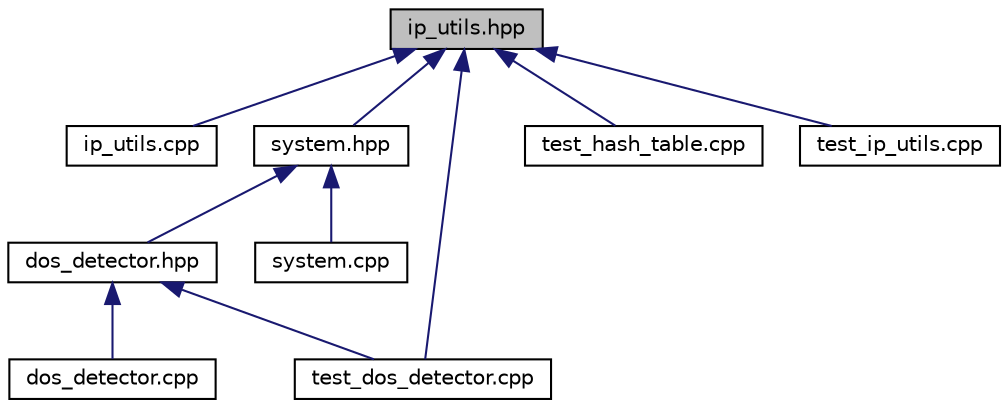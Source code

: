 digraph "ip_utils.hpp"
{
 // LATEX_PDF_SIZE
  edge [fontname="Helvetica",fontsize="10",labelfontname="Helvetica",labelfontsize="10"];
  node [fontname="Helvetica",fontsize="10",shape=record];
  Node1 [label="ip_utils.hpp",height=0.2,width=0.4,color="black", fillcolor="grey75", style="filled", fontcolor="black",tooltip=" "];
  Node1 -> Node2 [dir="back",color="midnightblue",fontsize="10",style="solid"];
  Node2 [label="ip_utils.cpp",height=0.2,width=0.4,color="black", fillcolor="white", style="filled",URL="$ip__utils_8cpp.html",tooltip=" "];
  Node1 -> Node3 [dir="back",color="midnightblue",fontsize="10",style="solid"];
  Node3 [label="system.hpp",height=0.2,width=0.4,color="black", fillcolor="white", style="filled",URL="$system_8hpp.html",tooltip=" "];
  Node3 -> Node4 [dir="back",color="midnightblue",fontsize="10",style="solid"];
  Node4 [label="dos_detector.hpp",height=0.2,width=0.4,color="black", fillcolor="white", style="filled",URL="$dos__detector_8hpp.html",tooltip=" "];
  Node4 -> Node5 [dir="back",color="midnightblue",fontsize="10",style="solid"];
  Node5 [label="dos_detector.cpp",height=0.2,width=0.4,color="black", fillcolor="white", style="filled",URL="$dos__detector_8cpp.html",tooltip=" "];
  Node4 -> Node6 [dir="back",color="midnightblue",fontsize="10",style="solid"];
  Node6 [label="test_dos_detector.cpp",height=0.2,width=0.4,color="black", fillcolor="white", style="filled",URL="$test__dos__detector_8cpp.html",tooltip=" "];
  Node3 -> Node7 [dir="back",color="midnightblue",fontsize="10",style="solid"];
  Node7 [label="system.cpp",height=0.2,width=0.4,color="black", fillcolor="white", style="filled",URL="$system_8cpp.html",tooltip=" "];
  Node1 -> Node6 [dir="back",color="midnightblue",fontsize="10",style="solid"];
  Node1 -> Node8 [dir="back",color="midnightblue",fontsize="10",style="solid"];
  Node8 [label="test_hash_table.cpp",height=0.2,width=0.4,color="black", fillcolor="white", style="filled",URL="$test__hash__table_8cpp.html",tooltip=" "];
  Node1 -> Node9 [dir="back",color="midnightblue",fontsize="10",style="solid"];
  Node9 [label="test_ip_utils.cpp",height=0.2,width=0.4,color="black", fillcolor="white", style="filled",URL="$test__ip__utils_8cpp.html",tooltip=" "];
}
